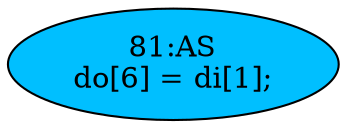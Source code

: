 strict digraph "" {
	node [label="\N"];
	"81:AS"	 [ast="<pyverilog.vparser.ast.Assign object at 0x7fa560c835d0>",
		def_var="['do']",
		fillcolor=deepskyblue,
		label="81:AS
do[6] = di[1];",
		statements="[]",
		style=filled,
		typ=Assign,
		use_var="['di']"];
}
